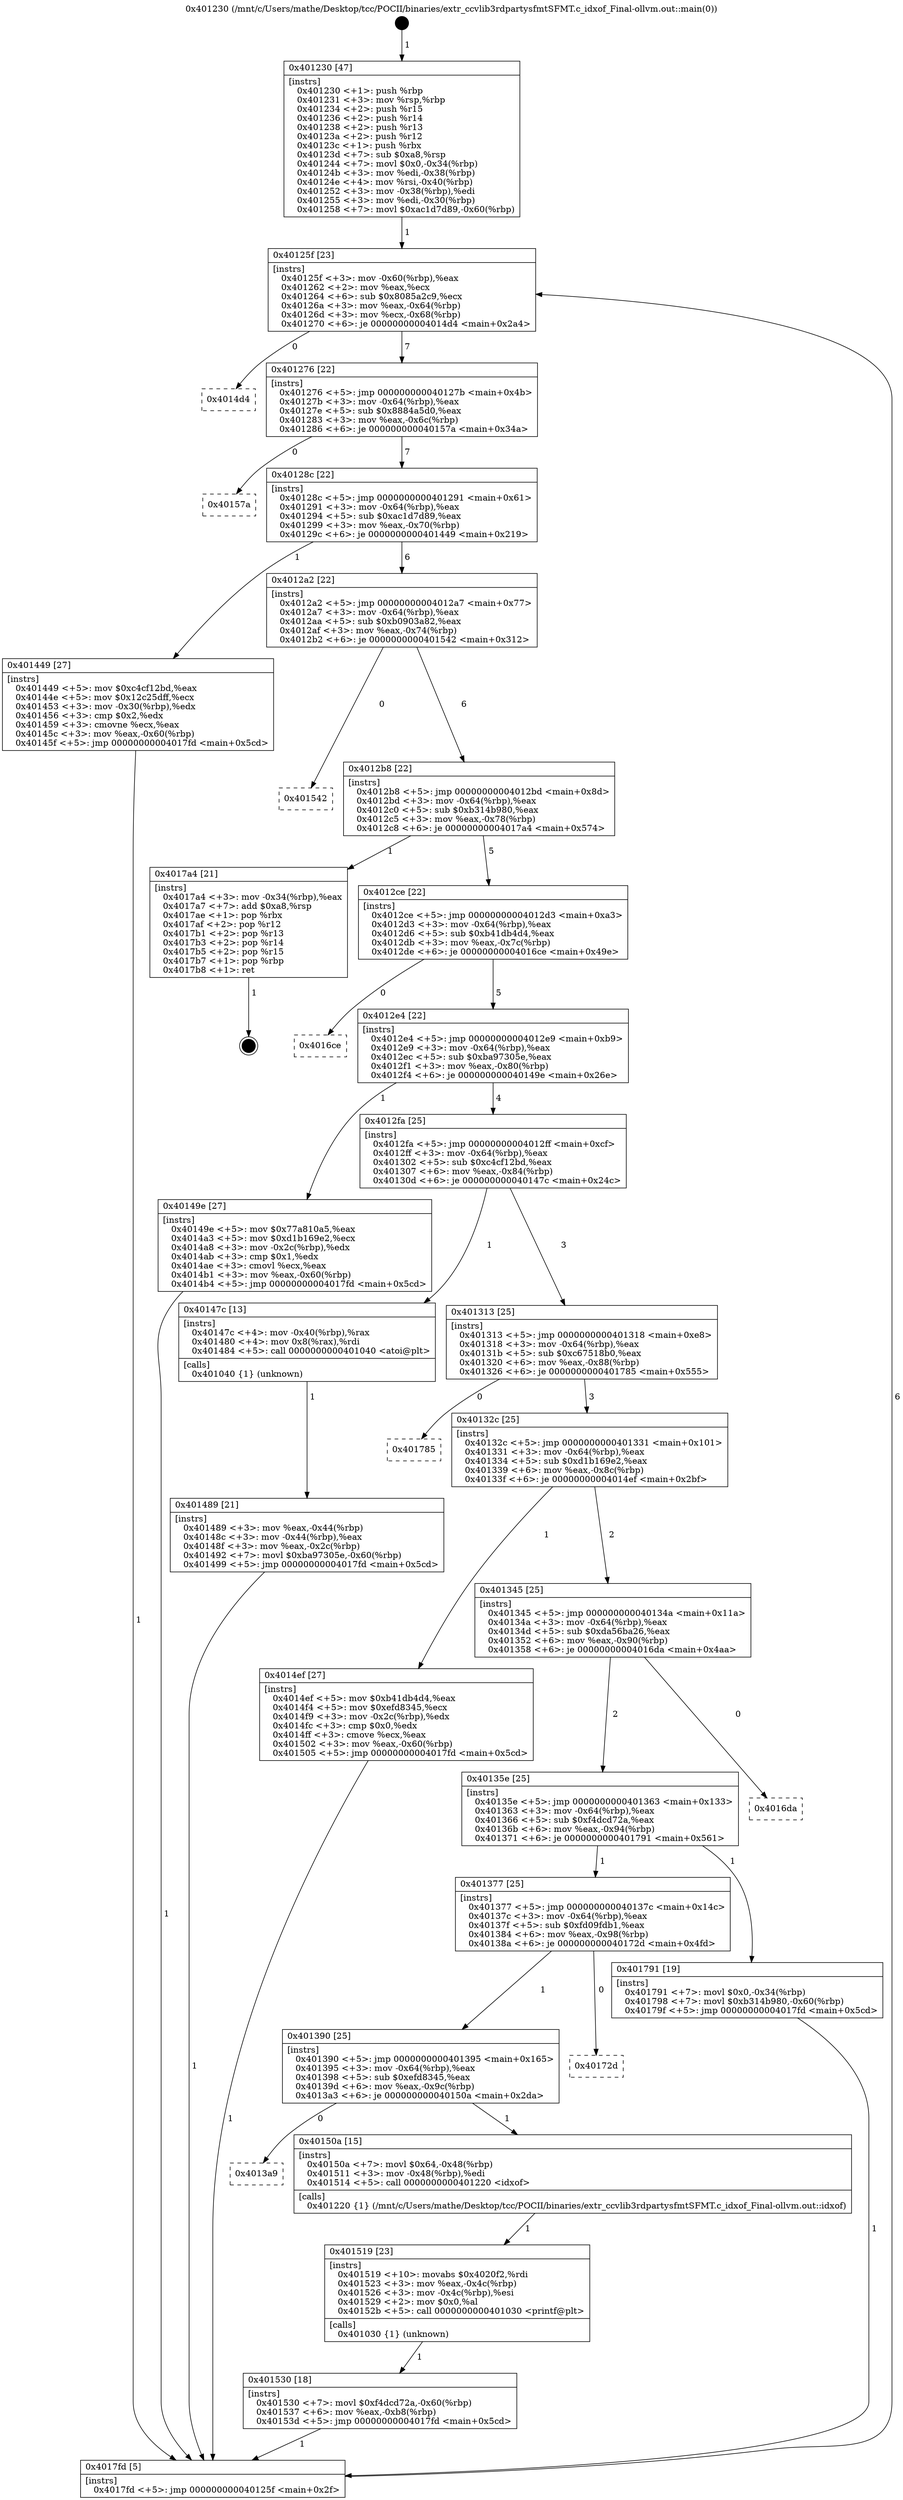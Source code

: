 digraph "0x401230" {
  label = "0x401230 (/mnt/c/Users/mathe/Desktop/tcc/POCII/binaries/extr_ccvlib3rdpartysfmtSFMT.c_idxof_Final-ollvm.out::main(0))"
  labelloc = "t"
  node[shape=record]

  Entry [label="",width=0.3,height=0.3,shape=circle,fillcolor=black,style=filled]
  "0x40125f" [label="{
     0x40125f [23]\l
     | [instrs]\l
     &nbsp;&nbsp;0x40125f \<+3\>: mov -0x60(%rbp),%eax\l
     &nbsp;&nbsp;0x401262 \<+2\>: mov %eax,%ecx\l
     &nbsp;&nbsp;0x401264 \<+6\>: sub $0x8085a2c9,%ecx\l
     &nbsp;&nbsp;0x40126a \<+3\>: mov %eax,-0x64(%rbp)\l
     &nbsp;&nbsp;0x40126d \<+3\>: mov %ecx,-0x68(%rbp)\l
     &nbsp;&nbsp;0x401270 \<+6\>: je 00000000004014d4 \<main+0x2a4\>\l
  }"]
  "0x4014d4" [label="{
     0x4014d4\l
  }", style=dashed]
  "0x401276" [label="{
     0x401276 [22]\l
     | [instrs]\l
     &nbsp;&nbsp;0x401276 \<+5\>: jmp 000000000040127b \<main+0x4b\>\l
     &nbsp;&nbsp;0x40127b \<+3\>: mov -0x64(%rbp),%eax\l
     &nbsp;&nbsp;0x40127e \<+5\>: sub $0x8884a5d0,%eax\l
     &nbsp;&nbsp;0x401283 \<+3\>: mov %eax,-0x6c(%rbp)\l
     &nbsp;&nbsp;0x401286 \<+6\>: je 000000000040157a \<main+0x34a\>\l
  }"]
  Exit [label="",width=0.3,height=0.3,shape=circle,fillcolor=black,style=filled,peripheries=2]
  "0x40157a" [label="{
     0x40157a\l
  }", style=dashed]
  "0x40128c" [label="{
     0x40128c [22]\l
     | [instrs]\l
     &nbsp;&nbsp;0x40128c \<+5\>: jmp 0000000000401291 \<main+0x61\>\l
     &nbsp;&nbsp;0x401291 \<+3\>: mov -0x64(%rbp),%eax\l
     &nbsp;&nbsp;0x401294 \<+5\>: sub $0xac1d7d89,%eax\l
     &nbsp;&nbsp;0x401299 \<+3\>: mov %eax,-0x70(%rbp)\l
     &nbsp;&nbsp;0x40129c \<+6\>: je 0000000000401449 \<main+0x219\>\l
  }"]
  "0x401530" [label="{
     0x401530 [18]\l
     | [instrs]\l
     &nbsp;&nbsp;0x401530 \<+7\>: movl $0xf4dcd72a,-0x60(%rbp)\l
     &nbsp;&nbsp;0x401537 \<+6\>: mov %eax,-0xb8(%rbp)\l
     &nbsp;&nbsp;0x40153d \<+5\>: jmp 00000000004017fd \<main+0x5cd\>\l
  }"]
  "0x401449" [label="{
     0x401449 [27]\l
     | [instrs]\l
     &nbsp;&nbsp;0x401449 \<+5\>: mov $0xc4cf12bd,%eax\l
     &nbsp;&nbsp;0x40144e \<+5\>: mov $0x12c25dff,%ecx\l
     &nbsp;&nbsp;0x401453 \<+3\>: mov -0x30(%rbp),%edx\l
     &nbsp;&nbsp;0x401456 \<+3\>: cmp $0x2,%edx\l
     &nbsp;&nbsp;0x401459 \<+3\>: cmovne %ecx,%eax\l
     &nbsp;&nbsp;0x40145c \<+3\>: mov %eax,-0x60(%rbp)\l
     &nbsp;&nbsp;0x40145f \<+5\>: jmp 00000000004017fd \<main+0x5cd\>\l
  }"]
  "0x4012a2" [label="{
     0x4012a2 [22]\l
     | [instrs]\l
     &nbsp;&nbsp;0x4012a2 \<+5\>: jmp 00000000004012a7 \<main+0x77\>\l
     &nbsp;&nbsp;0x4012a7 \<+3\>: mov -0x64(%rbp),%eax\l
     &nbsp;&nbsp;0x4012aa \<+5\>: sub $0xb0903a82,%eax\l
     &nbsp;&nbsp;0x4012af \<+3\>: mov %eax,-0x74(%rbp)\l
     &nbsp;&nbsp;0x4012b2 \<+6\>: je 0000000000401542 \<main+0x312\>\l
  }"]
  "0x4017fd" [label="{
     0x4017fd [5]\l
     | [instrs]\l
     &nbsp;&nbsp;0x4017fd \<+5\>: jmp 000000000040125f \<main+0x2f\>\l
  }"]
  "0x401230" [label="{
     0x401230 [47]\l
     | [instrs]\l
     &nbsp;&nbsp;0x401230 \<+1\>: push %rbp\l
     &nbsp;&nbsp;0x401231 \<+3\>: mov %rsp,%rbp\l
     &nbsp;&nbsp;0x401234 \<+2\>: push %r15\l
     &nbsp;&nbsp;0x401236 \<+2\>: push %r14\l
     &nbsp;&nbsp;0x401238 \<+2\>: push %r13\l
     &nbsp;&nbsp;0x40123a \<+2\>: push %r12\l
     &nbsp;&nbsp;0x40123c \<+1\>: push %rbx\l
     &nbsp;&nbsp;0x40123d \<+7\>: sub $0xa8,%rsp\l
     &nbsp;&nbsp;0x401244 \<+7\>: movl $0x0,-0x34(%rbp)\l
     &nbsp;&nbsp;0x40124b \<+3\>: mov %edi,-0x38(%rbp)\l
     &nbsp;&nbsp;0x40124e \<+4\>: mov %rsi,-0x40(%rbp)\l
     &nbsp;&nbsp;0x401252 \<+3\>: mov -0x38(%rbp),%edi\l
     &nbsp;&nbsp;0x401255 \<+3\>: mov %edi,-0x30(%rbp)\l
     &nbsp;&nbsp;0x401258 \<+7\>: movl $0xac1d7d89,-0x60(%rbp)\l
  }"]
  "0x401519" [label="{
     0x401519 [23]\l
     | [instrs]\l
     &nbsp;&nbsp;0x401519 \<+10\>: movabs $0x4020f2,%rdi\l
     &nbsp;&nbsp;0x401523 \<+3\>: mov %eax,-0x4c(%rbp)\l
     &nbsp;&nbsp;0x401526 \<+3\>: mov -0x4c(%rbp),%esi\l
     &nbsp;&nbsp;0x401529 \<+2\>: mov $0x0,%al\l
     &nbsp;&nbsp;0x40152b \<+5\>: call 0000000000401030 \<printf@plt\>\l
     | [calls]\l
     &nbsp;&nbsp;0x401030 \{1\} (unknown)\l
  }"]
  "0x401542" [label="{
     0x401542\l
  }", style=dashed]
  "0x4012b8" [label="{
     0x4012b8 [22]\l
     | [instrs]\l
     &nbsp;&nbsp;0x4012b8 \<+5\>: jmp 00000000004012bd \<main+0x8d\>\l
     &nbsp;&nbsp;0x4012bd \<+3\>: mov -0x64(%rbp),%eax\l
     &nbsp;&nbsp;0x4012c0 \<+5\>: sub $0xb314b980,%eax\l
     &nbsp;&nbsp;0x4012c5 \<+3\>: mov %eax,-0x78(%rbp)\l
     &nbsp;&nbsp;0x4012c8 \<+6\>: je 00000000004017a4 \<main+0x574\>\l
  }"]
  "0x4013a9" [label="{
     0x4013a9\l
  }", style=dashed]
  "0x4017a4" [label="{
     0x4017a4 [21]\l
     | [instrs]\l
     &nbsp;&nbsp;0x4017a4 \<+3\>: mov -0x34(%rbp),%eax\l
     &nbsp;&nbsp;0x4017a7 \<+7\>: add $0xa8,%rsp\l
     &nbsp;&nbsp;0x4017ae \<+1\>: pop %rbx\l
     &nbsp;&nbsp;0x4017af \<+2\>: pop %r12\l
     &nbsp;&nbsp;0x4017b1 \<+2\>: pop %r13\l
     &nbsp;&nbsp;0x4017b3 \<+2\>: pop %r14\l
     &nbsp;&nbsp;0x4017b5 \<+2\>: pop %r15\l
     &nbsp;&nbsp;0x4017b7 \<+1\>: pop %rbp\l
     &nbsp;&nbsp;0x4017b8 \<+1\>: ret\l
  }"]
  "0x4012ce" [label="{
     0x4012ce [22]\l
     | [instrs]\l
     &nbsp;&nbsp;0x4012ce \<+5\>: jmp 00000000004012d3 \<main+0xa3\>\l
     &nbsp;&nbsp;0x4012d3 \<+3\>: mov -0x64(%rbp),%eax\l
     &nbsp;&nbsp;0x4012d6 \<+5\>: sub $0xb41db4d4,%eax\l
     &nbsp;&nbsp;0x4012db \<+3\>: mov %eax,-0x7c(%rbp)\l
     &nbsp;&nbsp;0x4012de \<+6\>: je 00000000004016ce \<main+0x49e\>\l
  }"]
  "0x40150a" [label="{
     0x40150a [15]\l
     | [instrs]\l
     &nbsp;&nbsp;0x40150a \<+7\>: movl $0x64,-0x48(%rbp)\l
     &nbsp;&nbsp;0x401511 \<+3\>: mov -0x48(%rbp),%edi\l
     &nbsp;&nbsp;0x401514 \<+5\>: call 0000000000401220 \<idxof\>\l
     | [calls]\l
     &nbsp;&nbsp;0x401220 \{1\} (/mnt/c/Users/mathe/Desktop/tcc/POCII/binaries/extr_ccvlib3rdpartysfmtSFMT.c_idxof_Final-ollvm.out::idxof)\l
  }"]
  "0x4016ce" [label="{
     0x4016ce\l
  }", style=dashed]
  "0x4012e4" [label="{
     0x4012e4 [22]\l
     | [instrs]\l
     &nbsp;&nbsp;0x4012e4 \<+5\>: jmp 00000000004012e9 \<main+0xb9\>\l
     &nbsp;&nbsp;0x4012e9 \<+3\>: mov -0x64(%rbp),%eax\l
     &nbsp;&nbsp;0x4012ec \<+5\>: sub $0xba97305e,%eax\l
     &nbsp;&nbsp;0x4012f1 \<+3\>: mov %eax,-0x80(%rbp)\l
     &nbsp;&nbsp;0x4012f4 \<+6\>: je 000000000040149e \<main+0x26e\>\l
  }"]
  "0x401390" [label="{
     0x401390 [25]\l
     | [instrs]\l
     &nbsp;&nbsp;0x401390 \<+5\>: jmp 0000000000401395 \<main+0x165\>\l
     &nbsp;&nbsp;0x401395 \<+3\>: mov -0x64(%rbp),%eax\l
     &nbsp;&nbsp;0x401398 \<+5\>: sub $0xefd8345,%eax\l
     &nbsp;&nbsp;0x40139d \<+6\>: mov %eax,-0x9c(%rbp)\l
     &nbsp;&nbsp;0x4013a3 \<+6\>: je 000000000040150a \<main+0x2da\>\l
  }"]
  "0x40149e" [label="{
     0x40149e [27]\l
     | [instrs]\l
     &nbsp;&nbsp;0x40149e \<+5\>: mov $0x77a810a5,%eax\l
     &nbsp;&nbsp;0x4014a3 \<+5\>: mov $0xd1b169e2,%ecx\l
     &nbsp;&nbsp;0x4014a8 \<+3\>: mov -0x2c(%rbp),%edx\l
     &nbsp;&nbsp;0x4014ab \<+3\>: cmp $0x1,%edx\l
     &nbsp;&nbsp;0x4014ae \<+3\>: cmovl %ecx,%eax\l
     &nbsp;&nbsp;0x4014b1 \<+3\>: mov %eax,-0x60(%rbp)\l
     &nbsp;&nbsp;0x4014b4 \<+5\>: jmp 00000000004017fd \<main+0x5cd\>\l
  }"]
  "0x4012fa" [label="{
     0x4012fa [25]\l
     | [instrs]\l
     &nbsp;&nbsp;0x4012fa \<+5\>: jmp 00000000004012ff \<main+0xcf\>\l
     &nbsp;&nbsp;0x4012ff \<+3\>: mov -0x64(%rbp),%eax\l
     &nbsp;&nbsp;0x401302 \<+5\>: sub $0xc4cf12bd,%eax\l
     &nbsp;&nbsp;0x401307 \<+6\>: mov %eax,-0x84(%rbp)\l
     &nbsp;&nbsp;0x40130d \<+6\>: je 000000000040147c \<main+0x24c\>\l
  }"]
  "0x40172d" [label="{
     0x40172d\l
  }", style=dashed]
  "0x40147c" [label="{
     0x40147c [13]\l
     | [instrs]\l
     &nbsp;&nbsp;0x40147c \<+4\>: mov -0x40(%rbp),%rax\l
     &nbsp;&nbsp;0x401480 \<+4\>: mov 0x8(%rax),%rdi\l
     &nbsp;&nbsp;0x401484 \<+5\>: call 0000000000401040 \<atoi@plt\>\l
     | [calls]\l
     &nbsp;&nbsp;0x401040 \{1\} (unknown)\l
  }"]
  "0x401313" [label="{
     0x401313 [25]\l
     | [instrs]\l
     &nbsp;&nbsp;0x401313 \<+5\>: jmp 0000000000401318 \<main+0xe8\>\l
     &nbsp;&nbsp;0x401318 \<+3\>: mov -0x64(%rbp),%eax\l
     &nbsp;&nbsp;0x40131b \<+5\>: sub $0xc67518b0,%eax\l
     &nbsp;&nbsp;0x401320 \<+6\>: mov %eax,-0x88(%rbp)\l
     &nbsp;&nbsp;0x401326 \<+6\>: je 0000000000401785 \<main+0x555\>\l
  }"]
  "0x401489" [label="{
     0x401489 [21]\l
     | [instrs]\l
     &nbsp;&nbsp;0x401489 \<+3\>: mov %eax,-0x44(%rbp)\l
     &nbsp;&nbsp;0x40148c \<+3\>: mov -0x44(%rbp),%eax\l
     &nbsp;&nbsp;0x40148f \<+3\>: mov %eax,-0x2c(%rbp)\l
     &nbsp;&nbsp;0x401492 \<+7\>: movl $0xba97305e,-0x60(%rbp)\l
     &nbsp;&nbsp;0x401499 \<+5\>: jmp 00000000004017fd \<main+0x5cd\>\l
  }"]
  "0x401377" [label="{
     0x401377 [25]\l
     | [instrs]\l
     &nbsp;&nbsp;0x401377 \<+5\>: jmp 000000000040137c \<main+0x14c\>\l
     &nbsp;&nbsp;0x40137c \<+3\>: mov -0x64(%rbp),%eax\l
     &nbsp;&nbsp;0x40137f \<+5\>: sub $0xfd09fdb1,%eax\l
     &nbsp;&nbsp;0x401384 \<+6\>: mov %eax,-0x98(%rbp)\l
     &nbsp;&nbsp;0x40138a \<+6\>: je 000000000040172d \<main+0x4fd\>\l
  }"]
  "0x401785" [label="{
     0x401785\l
  }", style=dashed]
  "0x40132c" [label="{
     0x40132c [25]\l
     | [instrs]\l
     &nbsp;&nbsp;0x40132c \<+5\>: jmp 0000000000401331 \<main+0x101\>\l
     &nbsp;&nbsp;0x401331 \<+3\>: mov -0x64(%rbp),%eax\l
     &nbsp;&nbsp;0x401334 \<+5\>: sub $0xd1b169e2,%eax\l
     &nbsp;&nbsp;0x401339 \<+6\>: mov %eax,-0x8c(%rbp)\l
     &nbsp;&nbsp;0x40133f \<+6\>: je 00000000004014ef \<main+0x2bf\>\l
  }"]
  "0x401791" [label="{
     0x401791 [19]\l
     | [instrs]\l
     &nbsp;&nbsp;0x401791 \<+7\>: movl $0x0,-0x34(%rbp)\l
     &nbsp;&nbsp;0x401798 \<+7\>: movl $0xb314b980,-0x60(%rbp)\l
     &nbsp;&nbsp;0x40179f \<+5\>: jmp 00000000004017fd \<main+0x5cd\>\l
  }"]
  "0x4014ef" [label="{
     0x4014ef [27]\l
     | [instrs]\l
     &nbsp;&nbsp;0x4014ef \<+5\>: mov $0xb41db4d4,%eax\l
     &nbsp;&nbsp;0x4014f4 \<+5\>: mov $0xefd8345,%ecx\l
     &nbsp;&nbsp;0x4014f9 \<+3\>: mov -0x2c(%rbp),%edx\l
     &nbsp;&nbsp;0x4014fc \<+3\>: cmp $0x0,%edx\l
     &nbsp;&nbsp;0x4014ff \<+3\>: cmove %ecx,%eax\l
     &nbsp;&nbsp;0x401502 \<+3\>: mov %eax,-0x60(%rbp)\l
     &nbsp;&nbsp;0x401505 \<+5\>: jmp 00000000004017fd \<main+0x5cd\>\l
  }"]
  "0x401345" [label="{
     0x401345 [25]\l
     | [instrs]\l
     &nbsp;&nbsp;0x401345 \<+5\>: jmp 000000000040134a \<main+0x11a\>\l
     &nbsp;&nbsp;0x40134a \<+3\>: mov -0x64(%rbp),%eax\l
     &nbsp;&nbsp;0x40134d \<+5\>: sub $0xda56ba26,%eax\l
     &nbsp;&nbsp;0x401352 \<+6\>: mov %eax,-0x90(%rbp)\l
     &nbsp;&nbsp;0x401358 \<+6\>: je 00000000004016da \<main+0x4aa\>\l
  }"]
  "0x40135e" [label="{
     0x40135e [25]\l
     | [instrs]\l
     &nbsp;&nbsp;0x40135e \<+5\>: jmp 0000000000401363 \<main+0x133\>\l
     &nbsp;&nbsp;0x401363 \<+3\>: mov -0x64(%rbp),%eax\l
     &nbsp;&nbsp;0x401366 \<+5\>: sub $0xf4dcd72a,%eax\l
     &nbsp;&nbsp;0x40136b \<+6\>: mov %eax,-0x94(%rbp)\l
     &nbsp;&nbsp;0x401371 \<+6\>: je 0000000000401791 \<main+0x561\>\l
  }"]
  "0x4016da" [label="{
     0x4016da\l
  }", style=dashed]
  Entry -> "0x401230" [label=" 1"]
  "0x40125f" -> "0x4014d4" [label=" 0"]
  "0x40125f" -> "0x401276" [label=" 7"]
  "0x4017a4" -> Exit [label=" 1"]
  "0x401276" -> "0x40157a" [label=" 0"]
  "0x401276" -> "0x40128c" [label=" 7"]
  "0x401791" -> "0x4017fd" [label=" 1"]
  "0x40128c" -> "0x401449" [label=" 1"]
  "0x40128c" -> "0x4012a2" [label=" 6"]
  "0x401449" -> "0x4017fd" [label=" 1"]
  "0x401230" -> "0x40125f" [label=" 1"]
  "0x4017fd" -> "0x40125f" [label=" 6"]
  "0x401530" -> "0x4017fd" [label=" 1"]
  "0x4012a2" -> "0x401542" [label=" 0"]
  "0x4012a2" -> "0x4012b8" [label=" 6"]
  "0x401519" -> "0x401530" [label=" 1"]
  "0x4012b8" -> "0x4017a4" [label=" 1"]
  "0x4012b8" -> "0x4012ce" [label=" 5"]
  "0x40150a" -> "0x401519" [label=" 1"]
  "0x4012ce" -> "0x4016ce" [label=" 0"]
  "0x4012ce" -> "0x4012e4" [label=" 5"]
  "0x401390" -> "0x4013a9" [label=" 0"]
  "0x4012e4" -> "0x40149e" [label=" 1"]
  "0x4012e4" -> "0x4012fa" [label=" 4"]
  "0x401390" -> "0x40150a" [label=" 1"]
  "0x4012fa" -> "0x40147c" [label=" 1"]
  "0x4012fa" -> "0x401313" [label=" 3"]
  "0x40147c" -> "0x401489" [label=" 1"]
  "0x401489" -> "0x4017fd" [label=" 1"]
  "0x40149e" -> "0x4017fd" [label=" 1"]
  "0x401377" -> "0x401390" [label=" 1"]
  "0x401313" -> "0x401785" [label=" 0"]
  "0x401313" -> "0x40132c" [label=" 3"]
  "0x401377" -> "0x40172d" [label=" 0"]
  "0x40132c" -> "0x4014ef" [label=" 1"]
  "0x40132c" -> "0x401345" [label=" 2"]
  "0x4014ef" -> "0x4017fd" [label=" 1"]
  "0x40135e" -> "0x401377" [label=" 1"]
  "0x401345" -> "0x4016da" [label=" 0"]
  "0x401345" -> "0x40135e" [label=" 2"]
  "0x40135e" -> "0x401791" [label=" 1"]
}
